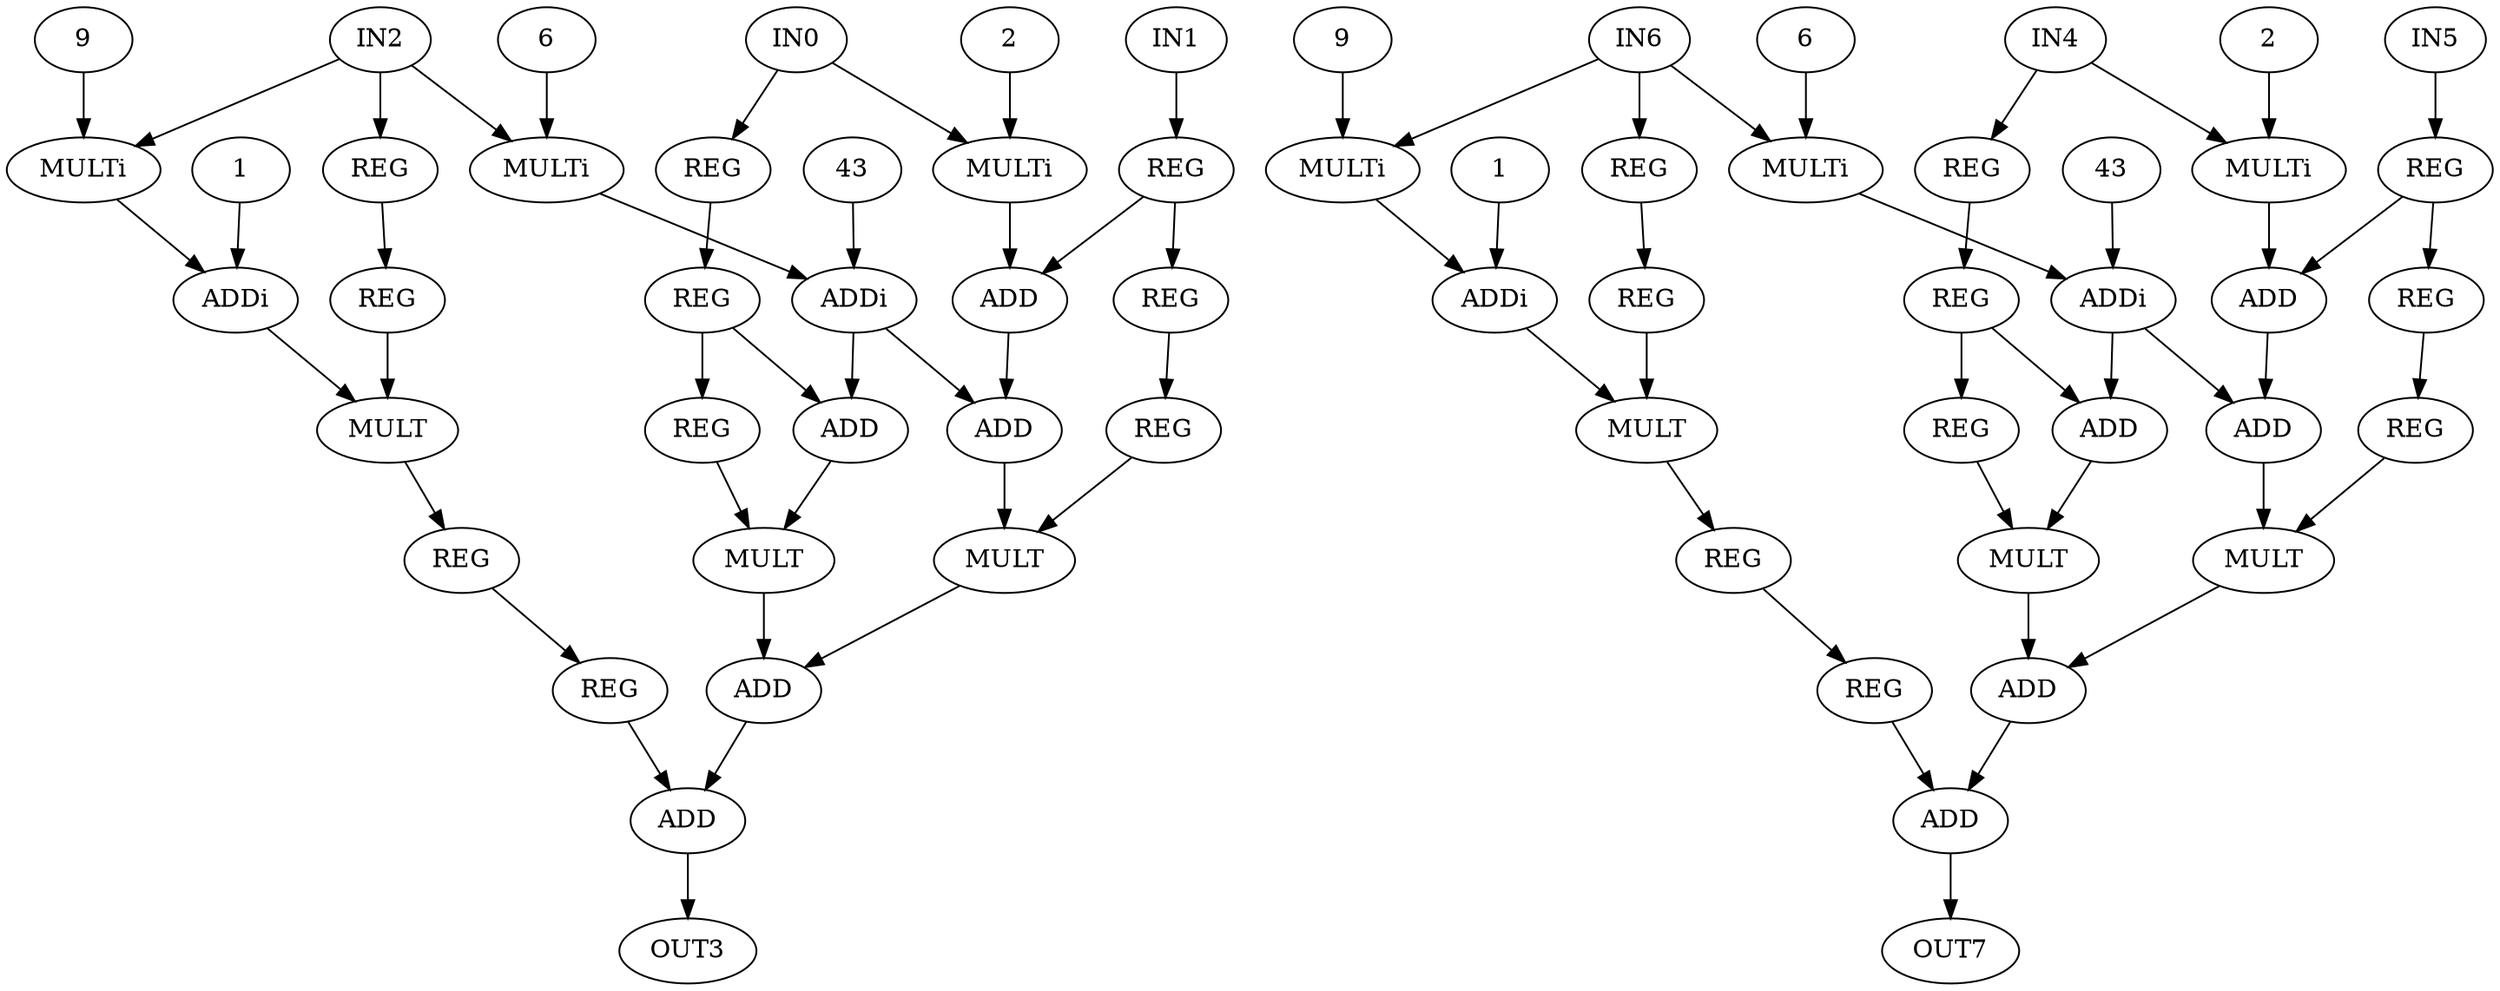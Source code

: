 digraph mibench{
 0 [ label = IN0 ]
 1 [ label = IN1 ]
 2 [ label = IN2 ]
 3 [ label = OUT3 ]
 4 [ label = IN4 ]
 5 [ label = IN5 ]
 6 [ label = IN6 ]
 7 [ label = OUT7 ]
 8 [ label = REG]
 9 [ label = REG]
 10 [ label = REG]
 11 [ label = REG]
 12 [ label = REG]
 13 [ label = REG]
 14 [ label = REG]
 15 [ label = REG]
 16 [ label = REG]
 17 [ label = REG]
 18 [ label = MULTi, VALUE = 9]
 "18.9"[ label = 9 ]
 19 [ label = MULTi, VALUE = 6]
 "19.6"[ label = 6 ]
 20 [ label = MULTi, VALUE = 2]
 "20.2"[ label = 2 ]
 21 [ label = ADDi, VALUE = 1]
 "21.1"[ label = 1 ]
 22 [ label = ADDi, VALUE = 43]
 "22.43"[ label = 43 ]
 23 [ label = ADD]
 24 [ label = MULT]
 25 [ label = ADD]
 26 [ label = ADD]
 27 [ label = MULT]
 28 [ label = MULT]
 29 [ label = ADD]
 30 [ label = ADD]
 31 [ label = REG]
 32 [ label = REG]
 33 [ label = REG]
 34 [ label = REG]
 35 [ label = REG]
 36 [ label = REG]
 37 [ label = REG]
 38 [ label = REG]
 39 [ label = REG]
 40 [ label = REG]
 41 [ label = MULTi, VALUE = 9]
 "41.9"[ label = 9 ]
 42 [ label = MULTi, VALUE = 6]
 "42.6"[ label = 6 ]
 43 [ label = MULTi, VALUE = 2]
 "43.2"[ label = 2 ]
 44 [ label = ADDi, VALUE = 1]
 "44.1"[ label = 1 ]
 45 [ label = ADDi, VALUE = 43]
 "45.43"[ label = 43 ]
 46 [ label = ADD]
 47 [ label = MULT]
 48 [ label = ADD]
 49 [ label = ADD]
 50 [ label = MULT]
 51 [ label = MULT]
 52 [ label = ADD]
 53 [ label = ADD]
 0 -> 20
 0 -> 10
 1 -> 13
 2 -> 18
 2 -> 19
 2 -> 8
 4 -> 43
 4 -> 33
 5 -> 36
 6 -> 41
 6 -> 42
 6 -> 31
 8 -> 9
 9 -> 24
 10 -> 11
 11 -> 12
 11 -> 25
 12 -> 27
 13 -> 14
 13 -> 23
 14 -> 15
 15 -> 28
 16 -> 17
 17 -> 30
 "18.9" -> 18
 18 -> 21
 "19.6" -> 19
 19 -> 22
 "20.2" -> 20
 20 -> 23
 "21.1" -> 21
 21 -> 24
 "22.43" -> 22
 22 -> 25
 22 -> 26
 23 -> 26
 24 -> 16
 25 -> 27
 26 -> 28
 27 -> 29
 28 -> 29
 29 -> 30
 30 -> 3
 31 -> 32
 32 -> 47
 33 -> 34
 34 -> 35
 34 -> 48
 35 -> 50
 36 -> 37
 36 -> 46
 37 -> 38
 38 -> 51
 39 -> 40
 40 -> 53
 "41.9" -> 41
 41 -> 44
 "42.6" -> 42
 42 -> 45
 "43.2" -> 43
 43 -> 46
 "44.1" -> 44
 44 -> 47
 "45.43" -> 45
 45 -> 48
 45 -> 49
 46 -> 49
 47 -> 39
 48 -> 50
 49 -> 51
 50 -> 52
 51 -> 52
 52 -> 53
 53 -> 7
}
